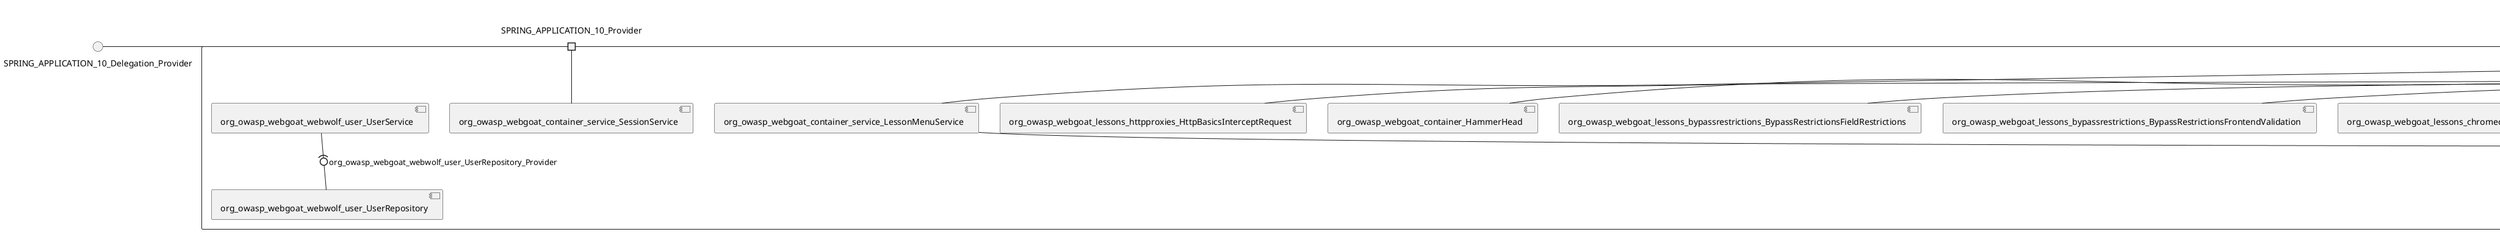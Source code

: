 @startuml
skinparam fixCircleLabelOverlapping true
skinparam componentStyle uml2
() SPRING_APPLICATION_10_Delegation_Provider
() SPRING_APPLICATION_11_Delegation_Provider
() SPRING_APPLICATION_2_Delegation_Provider
() SPRING_APPLICATION_3_Delegation_Provider
() SPRING_APPLICATION_4_Delegation_Provider
() SPRING_APPLICATION_5_Delegation_Provider
() SPRING_APPLICATION_6_Delegation_Provider
() SPRING_APPLICATION_7_Delegation_Provider
() SPRING_APPLICATION_8_Delegation_Provider
() SPRING_APPLICATION_9_Delegation_Provider
() SPRING_APPLICATION_BypassRestrictions_FieldRestrictions_POST_Delegation_Provider
() SPRING_APPLICATION_BypassRestrictions_frontendValidation_POST_Delegation_Provider
() SPRING_APPLICATION_ChromeDevTools_dummy_POST_Delegation_Provider
() SPRING_APPLICATION_ChromeDevTools_network_POST_Delegation_Provider
() SPRING_APPLICATION_CrossSiteScriptingStored_stored_xss_POST_Delegation_Provider
() SPRING_APPLICATION_CrossSiteScriptingStored_stored_xss_follow_up_POST_Delegation_Provider
() SPRING_APPLICATION_CrossSiteScripting_attack1_POST_Delegation_Provider
() SPRING_APPLICATION_CrossSiteScripting_attack3_POST_Delegation_Provider
() SPRING_APPLICATION_CrossSiteScripting_attack4_POST_Delegation_Provider
() SPRING_APPLICATION_CrossSiteScripting_attack5a_GET_Delegation_Provider
() SPRING_APPLICATION_CrossSiteScripting_attack6a_POST_Delegation_Provider
() SPRING_APPLICATION_CrossSiteScripting_dom_follow_up_POST_Delegation_Provider
() SPRING_APPLICATION_CrossSiteScripting_phone_home_xss_POST_Delegation_Provider
() SPRING_APPLICATION_CrossSiteScripting_quiz_GET_POST_Delegation_Provider
() SPRING_APPLICATION_Delegation_Provider
() SPRING_APPLICATION_GET_10_Delegation_Provider
() SPRING_APPLICATION_GET_11_Delegation_Provider
() SPRING_APPLICATION_GET_12_Delegation_Provider
() SPRING_APPLICATION_GET_13_Delegation_Provider
() SPRING_APPLICATION_GET_14_Delegation_Provider
() SPRING_APPLICATION_GET_2_Delegation_Provider
() SPRING_APPLICATION_GET_3_Delegation_Provider
() SPRING_APPLICATION_GET_4_Delegation_Provider
() SPRING_APPLICATION_GET_5_Delegation_Provider
() SPRING_APPLICATION_GET_6_Delegation_Provider
() SPRING_APPLICATION_GET_7_Delegation_Provider
() SPRING_APPLICATION_GET_8_Delegation_Provider
() SPRING_APPLICATION_GET_9_Delegation_Provider
() SPRING_APPLICATION_GET_Delegation_Provider
() SPRING_APPLICATION_HtmlTampering_task_POST_Delegation_Provider
() SPRING_APPLICATION_HttpBasics_attack1_POST_Delegation_Provider
() SPRING_APPLICATION_HttpBasics_attack2_POST_Delegation_Provider
() SPRING_APPLICATION_IDOR_diff_attributes_POST_Delegation_Provider
() SPRING_APPLICATION_IDOR_login_POST_Delegation_Provider
() SPRING_APPLICATION_IDOR_profile_alt_path_POST_Delegation_Provider
() SPRING_APPLICATION_InsecureDeserialization_task_POST_Delegation_Provider
() SPRING_APPLICATION_InsecureLogin_Delegation_Provider
() SPRING_APPLICATION_JWT_decode_POST_Delegation_Provider
() SPRING_APPLICATION_JWT_jku_Delegation_Provider
() SPRING_APPLICATION_JWT_kid_Delegation_Provider
() SPRING_APPLICATION_JWT_quiz_GET_POST_Delegation_Provider
() SPRING_APPLICATION_JWT_refresh_Delegation_Provider
() SPRING_APPLICATION_JWT_secret_POST_Delegation_Provider
() SPRING_APPLICATION_JWT_votings_Delegation_Provider
() SPRING_APPLICATION_LogSpoofing_log_bleeding_POST_Delegation_Provider
() SPRING_APPLICATION_LogSpoofing_log_spoofing_POST_Delegation_Provider
() SPRING_APPLICATION_POST_10_Delegation_Provider
() SPRING_APPLICATION_POST_11_Delegation_Provider
() SPRING_APPLICATION_POST_12_Delegation_Provider
() SPRING_APPLICATION_POST_13_Delegation_Provider
() SPRING_APPLICATION_POST_14_Delegation_Provider
() SPRING_APPLICATION_POST_15_Delegation_Provider
() SPRING_APPLICATION_POST_16_Delegation_Provider
() SPRING_APPLICATION_POST_17_Delegation_Provider
() SPRING_APPLICATION_POST_18_Delegation_Provider
() SPRING_APPLICATION_POST_2_Delegation_Provider
() SPRING_APPLICATION_POST_3_Delegation_Provider
() SPRING_APPLICATION_POST_4_Delegation_Provider
() SPRING_APPLICATION_POST_5_Delegation_Provider
() SPRING_APPLICATION_POST_6_Delegation_Provider
() SPRING_APPLICATION_POST_7_Delegation_Provider
() SPRING_APPLICATION_POST_8_Delegation_Provider
() SPRING_APPLICATION_POST_9_Delegation_Provider
() SPRING_APPLICATION_POST_Delegation_Provider
() SPRING_APPLICATION_PUT_Delegation_Provider
() SPRING_APPLICATION_PasswordReset_ForgotPassword_create_password_reset_link_POST_Delegation_Provider
() SPRING_APPLICATION_PasswordReset_SecurityQuestions_POST_Delegation_Provider
() SPRING_APPLICATION_PasswordReset_reset_Delegation_Provider
() SPRING_APPLICATION_PasswordReset_simple_mail_reset_POST_Delegation_Provider
() SPRING_APPLICATION_PathTraversal_profile_picture_GET_Delegation_Provider
() SPRING_APPLICATION_PathTraversal_profile_picture_fix_GET_Delegation_Provider
() SPRING_APPLICATION_PathTraversal_profile_upload_POST_Delegation_Provider
() SPRING_APPLICATION_PathTraversal_profile_upload_fix_POST_Delegation_Provider
() SPRING_APPLICATION_PathTraversal_profile_upload_remove_user_input_POST_Delegation_Provider
() SPRING_APPLICATION_PathTraversal_random_POST_Delegation_Provider
() SPRING_APPLICATION_PathTraversal_random_picture_GET_Delegation_Provider
() SPRING_APPLICATION_PathTraversal_zip_slip_Delegation_Provider
() SPRING_APPLICATION_SSRF_task1_POST_Delegation_Provider
() SPRING_APPLICATION_SSRF_task2_POST_Delegation_Provider
() SPRING_APPLICATION_SecurePasswords_assignment_POST_Delegation_Provider
() SPRING_APPLICATION_SqlInjectionAdvanced_attack6a_POST_Delegation_Provider
() SPRING_APPLICATION_SqlInjectionAdvanced_attack6b_POST_Delegation_Provider
() SPRING_APPLICATION_SqlInjectionAdvanced_challenge_Login_POST_Delegation_Provider
() SPRING_APPLICATION_SqlInjectionAdvanced_challenge_PUT_Delegation_Provider
() SPRING_APPLICATION_SqlInjectionAdvanced_quiz_GET_POST_Delegation_Provider
() SPRING_APPLICATION_SqlInjectionMitigations_attack10a_POST_Delegation_Provider
() SPRING_APPLICATION_SqlInjectionMitigations_attack10b_POST_Delegation_Provider
() SPRING_APPLICATION_SqlInjectionMitigations_attack12a_POST_Delegation_Provider
() SPRING_APPLICATION_SqlInjectionMitigations_servers_GET_Delegation_Provider
() SPRING_APPLICATION_SqlInjection_assignment5a_POST_Delegation_Provider
() SPRING_APPLICATION_SqlInjection_assignment5b_POST_Delegation_Provider
() SPRING_APPLICATION_SqlInjection_attack10_POST_Delegation_Provider
() SPRING_APPLICATION_SqlInjection_attack2_POST_Delegation_Provider
() SPRING_APPLICATION_SqlInjection_attack3_POST_Delegation_Provider
() SPRING_APPLICATION_SqlInjection_attack4_POST_Delegation_Provider
() SPRING_APPLICATION_SqlInjection_attack5_POST_Delegation_Provider
() SPRING_APPLICATION_SqlInjection_attack8_POST_Delegation_Provider
() SPRING_APPLICATION_SqlInjection_attack9_POST_Delegation_Provider
() SPRING_APPLICATION_SqlOnlyInputValidationOnKeywords_attack_POST_Delegation_Provider
() SPRING_APPLICATION_SqlOnlyInputValidation_attack_POST_Delegation_Provider
() SPRING_APPLICATION_VulnerableComponents_attack1_POST_Delegation_Provider
() SPRING_APPLICATION_WebWolf_GET_Delegation_Provider
() SPRING_APPLICATION_WebWolf_landing_Delegation_Provider
() SPRING_APPLICATION_WebWolf_mail_Delegation_Provider
() SPRING_APPLICATION_challenge_1_POST_Delegation_Provider
() SPRING_APPLICATION_challenge_5_POST_Delegation_Provider
() SPRING_APPLICATION_challenge_7_Delegation_Provider
() SPRING_APPLICATION_challenge_8_Delegation_Provider
() SPRING_APPLICATION_challenge_logo_Delegation_Provider
() SPRING_APPLICATION_cia_quiz_GET_POST_Delegation_Provider
() SPRING_APPLICATION_clientSideFiltering_attack1_POST_Delegation_Provider
() SPRING_APPLICATION_clientSideFiltering_challenge_store_coupons_GET_Delegation_Provider
() SPRING_APPLICATION_clientSideFiltering_getItForFree_POST_Delegation_Provider
() SPRING_APPLICATION_clientSideFiltering_salaries_GET_Delegation_Provider
() SPRING_APPLICATION_crypto_encoding_basic_auth_POST_Delegation_Provider
() SPRING_APPLICATION_crypto_encoding_xor_POST_Delegation_Provider
() SPRING_APPLICATION_crypto_hashing_POST_Delegation_Provider
() SPRING_APPLICATION_crypto_secure_defaults_POST_Delegation_Provider
() SPRING_APPLICATION_crypto_signing_verify_POST_Delegation_Provider
() SPRING_APPLICATION_csrf_feedback_message_POST_Delegation_Provider
() SPRING_APPLICATION_csrf_review_POST_Delegation_Provider
() SPRING_APPLICATION_files_GET_Delegation_Provider
() SPRING_APPLICATION_fileupload_POST_Delegation_Provider
() SPRING_APPLICATION_jwt_Delegation_Provider
() SPRING_APPLICATION_landing_Delegation_Provider
() SPRING_APPLICATION_lesson_template_Delegation_Provider
() SPRING_APPLICATION_login_oauth_mvc_GET_Delegation_Provider
() SPRING_APPLICATION_mail_DELETE_GET_POST_Delegation_Provider
() SPRING_APPLICATION_register_mvc_POST_Delegation_Provider
() SPRING_APPLICATION_registration_GET_Delegation_Provider
() SPRING_APPLICATION_requests_GET_Delegation_Provider
() SPRING_APPLICATION_scoreboard_data_GET_Delegation_Provider
() SPRING_APPLICATION_server_directory_GET_Delegation_Provider
() SPRING_APPLICATION_service_debug_labels_mvc_Delegation_Provider
() SPRING_APPLICATION_service_lessonoverview_mvc_GET_Delegation_Provider
() SPRING_APPLICATION_xxe_comments_GET_Delegation_Provider
rectangle System {
[org_owasp_webgoat_container_HammerHead] [[webgoat-webgoat.repository#_3qOgzsZVEe-4P7J2MQgvtQ]]
[org_owasp_webgoat_container_WebWolfRedirect] [[webgoat-webgoat.repository#_3qOgzsZVEe-4P7J2MQgvtQ]]
[org_owasp_webgoat_container_controller_StartLesson] [[webgoat-webgoat.repository#_3qOgzsZVEe-4P7J2MQgvtQ]]
[org_owasp_webgoat_container_controller_Welcome] [[webgoat-webgoat.repository#_3qOgzsZVEe-4P7J2MQgvtQ]]
[org_owasp_webgoat_container_i18n_PluginMessages_Provider] [[webgoat-webgoat.repository#_3qOgzsZVEe-4P7J2MQgvtQ]]
[org_owasp_webgoat_container_report_ReportCardController] [[webgoat-webgoat.repository#_3qOgzsZVEe-4P7J2MQgvtQ]]
[org_owasp_webgoat_container_service_EnvironmentService] [[webgoat-webgoat.repository#_3qOgzsZVEe-4P7J2MQgvtQ]]
[org_owasp_webgoat_container_service_HintService] [[webgoat-webgoat.repository#_3qOgzsZVEe-4P7J2MQgvtQ]]
[org_owasp_webgoat_container_service_LabelDebugService] [[webgoat-webgoat.repository#_3qOgzsZVEe-4P7J2MQgvtQ]]
[org_owasp_webgoat_container_service_LabelService] [[webgoat-webgoat.repository#_3qOgzsZVEe-4P7J2MQgvtQ]]
[org_owasp_webgoat_container_service_LessonInfoService] [[webgoat-webgoat.repository#_3qOgzsZVEe-4P7J2MQgvtQ]]
[org_owasp_webgoat_container_service_LessonMenuService] [[webgoat-webgoat.repository#_3qOgzsZVEe-4P7J2MQgvtQ]]
[org_owasp_webgoat_container_service_LessonProgressService] [[webgoat-webgoat.repository#_3qOgzsZVEe-4P7J2MQgvtQ]]
[org_owasp_webgoat_container_service_RestartLessonService] [[webgoat-webgoat.repository#_3qOgzsZVEe-4P7J2MQgvtQ]]
[org_owasp_webgoat_container_service_SessionService] [[webgoat-webgoat.repository#_3qOgzsZVEe-4P7J2MQgvtQ]]
[org_owasp_webgoat_container_session_LessonSession_Provider] [[webgoat-webgoat.repository#_3qOgzsZVEe-4P7J2MQgvtQ]]
[org_owasp_webgoat_container_users_RegistrationController] [[webgoat-webgoat.repository#_3qOgzsZVEe-4P7J2MQgvtQ]]
[org_owasp_webgoat_container_users_Scoreboard] [[webgoat-webgoat.repository#_3qOgzsZVEe-4P7J2MQgvtQ]]
[org_owasp_webgoat_container_users_UserProgressRepository] [[webgoat-webgoat.repository#_3qOgzsZVEe-4P7J2MQgvtQ]]
[org_owasp_webgoat_container_users_UserRepository] [[webgoat-webgoat.repository#_3qOgzsZVEe-4P7J2MQgvtQ]]
[org_owasp_webgoat_container_users_UserService] [[webgoat-webgoat.repository#_3qOgzsZVEe-4P7J2MQgvtQ]]
[org_owasp_webgoat_lessons_authbypass_VerifyAccount] [[webgoat-webgoat.repository#_3qOgzsZVEe-4P7J2MQgvtQ]]
[org_owasp_webgoat_lessons_bypassrestrictions_BypassRestrictionsFieldRestrictions] [[webgoat-webgoat.repository#_3qOgzsZVEe-4P7J2MQgvtQ]]
[org_owasp_webgoat_lessons_bypassrestrictions_BypassRestrictionsFrontendValidation] [[webgoat-webgoat.repository#_3qOgzsZVEe-4P7J2MQgvtQ]]
[org_owasp_webgoat_lessons_challenges_FlagController] [[webgoat-webgoat.repository#_3qOgzsZVEe-4P7J2MQgvtQ]]
[org_owasp_webgoat_lessons_challenges_challenge1_Assignment1] [[webgoat-webgoat.repository#_3qOgzsZVEe-4P7J2MQgvtQ]]
[org_owasp_webgoat_lessons_challenges_challenge1_ImageServlet] [[webgoat-webgoat.repository#_3qOgzsZVEe-4P7J2MQgvtQ]]
[org_owasp_webgoat_lessons_challenges_challenge5_Assignment5] [[webgoat-webgoat.repository#_3qOgzsZVEe-4P7J2MQgvtQ]]
[org_owasp_webgoat_lessons_challenges_challenge7_Assignment7] [[webgoat-webgoat.repository#_3qOgzsZVEe-4P7J2MQgvtQ]]
[org_owasp_webgoat_lessons_challenges_challenge8_Assignment8] [[webgoat-webgoat.repository#_3qOgzsZVEe-4P7J2MQgvtQ]]
[org_owasp_webgoat_lessons_chromedevtools_NetworkDummy] [[webgoat-webgoat.repository#_3qOgzsZVEe-4P7J2MQgvtQ]]
[org_owasp_webgoat_lessons_chromedevtools_NetworkLesson] [[webgoat-webgoat.repository#_3qOgzsZVEe-4P7J2MQgvtQ]]
[org_owasp_webgoat_lessons_cia_CIAQuiz] [[webgoat-webgoat.repository#_3qOgzsZVEe-4P7J2MQgvtQ]]
[org_owasp_webgoat_lessons_clientsidefiltering_ClientSideFilteringAssignment] [[webgoat-webgoat.repository#_3qOgzsZVEe-4P7J2MQgvtQ]]
[org_owasp_webgoat_lessons_clientsidefiltering_ClientSideFilteringFreeAssignment] [[webgoat-webgoat.repository#_3qOgzsZVEe-4P7J2MQgvtQ]]
[org_owasp_webgoat_lessons_clientsidefiltering_Salaries] [[webgoat-webgoat.repository#_3qOgzsZVEe-4P7J2MQgvtQ]]
[org_owasp_webgoat_lessons_clientsidefiltering_ShopEndpoint] [[webgoat-webgoat.repository#_3qOgzsZVEe-4P7J2MQgvtQ]]
[org_owasp_webgoat_lessons_cryptography_EncodingAssignment] [[webgoat-webgoat.repository#_3qOgzsZVEe-4P7J2MQgvtQ]]
[org_owasp_webgoat_lessons_cryptography_HashingAssignment] [[webgoat-webgoat.repository#_3qOgzsZVEe-4P7J2MQgvtQ]]
[org_owasp_webgoat_lessons_cryptography_SecureDefaultsAssignment] [[webgoat-webgoat.repository#_3qOgzsZVEe-4P7J2MQgvtQ]]
[org_owasp_webgoat_lessons_cryptography_SigningAssignment] [[webgoat-webgoat.repository#_3qOgzsZVEe-4P7J2MQgvtQ]]
[org_owasp_webgoat_lessons_cryptography_XOREncodingAssignment] [[webgoat-webgoat.repository#_3qOgzsZVEe-4P7J2MQgvtQ]]
[org_owasp_webgoat_lessons_csrf_CSRFConfirmFlag1] [[webgoat-webgoat.repository#_3qOgzsZVEe-4P7J2MQgvtQ]]
[org_owasp_webgoat_lessons_csrf_CSRFFeedback] [[webgoat-webgoat.repository#_3qOgzsZVEe-4P7J2MQgvtQ]]
[org_owasp_webgoat_lessons_csrf_CSRFGetFlag] [[webgoat-webgoat.repository#_3qOgzsZVEe-4P7J2MQgvtQ]]
[org_owasp_webgoat_lessons_csrf_CSRFLogin] [[webgoat-webgoat.repository#_3qOgzsZVEe-4P7J2MQgvtQ]]
[org_owasp_webgoat_lessons_csrf_ForgedReviews] [[webgoat-webgoat.repository#_3qOgzsZVEe-4P7J2MQgvtQ]]
[org_owasp_webgoat_lessons_deserialization_InsecureDeserializationTask] [[webgoat-webgoat.repository#_3qOgzsZVEe-4P7J2MQgvtQ]]
[org_owasp_webgoat_lessons_hijacksession_HijackSessionAssignment] [[webgoat-webgoat.repository#_3qOgzsZVEe-4P7J2MQgvtQ]]
[org_owasp_webgoat_lessons_htmltampering_HtmlTamperingTask] [[webgoat-webgoat.repository#_3qOgzsZVEe-4P7J2MQgvtQ]]
[org_owasp_webgoat_lessons_httpbasics_HttpBasicsLesson] [[webgoat-webgoat.repository#_3qOgzsZVEe-4P7J2MQgvtQ]]
[org_owasp_webgoat_lessons_httpbasics_HttpBasicsQuiz] [[webgoat-webgoat.repository#_3qOgzsZVEe-4P7J2MQgvtQ]]
[org_owasp_webgoat_lessons_httpproxies_HttpBasicsInterceptRequest] [[webgoat-webgoat.repository#_3qOgzsZVEe-4P7J2MQgvtQ]]
[org_owasp_webgoat_lessons_idor_IDORDiffAttributes] [[webgoat-webgoat.repository#_3qOgzsZVEe-4P7J2MQgvtQ]]
[org_owasp_webgoat_lessons_idor_IDOREditOtherProfile] [[webgoat-webgoat.repository#_3qOgzsZVEe-4P7J2MQgvtQ]]
[org_owasp_webgoat_lessons_idor_IDORLogin] [[webgoat-webgoat.repository#_3qOgzsZVEe-4P7J2MQgvtQ]]
[org_owasp_webgoat_lessons_idor_IDORViewOtherProfile] [[webgoat-webgoat.repository#_3qOgzsZVEe-4P7J2MQgvtQ]]
[org_owasp_webgoat_lessons_idor_IDORViewOwnProfile] [[webgoat-webgoat.repository#_3qOgzsZVEe-4P7J2MQgvtQ]]
[org_owasp_webgoat_lessons_idor_IDORViewOwnProfileAltUrl] [[webgoat-webgoat.repository#_3qOgzsZVEe-4P7J2MQgvtQ]]
[org_owasp_webgoat_lessons_insecurelogin_InsecureLoginTask] [[webgoat-webgoat.repository#_3qOgzsZVEe-4P7J2MQgvtQ]]
[org_owasp_webgoat_lessons_jwt_JWTDecodeEndpoint] [[webgoat-webgoat.repository#_3qOgzsZVEe-4P7J2MQgvtQ]]
[org_owasp_webgoat_lessons_jwt_JWTQuiz] [[webgoat-webgoat.repository#_3qOgzsZVEe-4P7J2MQgvtQ]]
[org_owasp_webgoat_lessons_jwt_JWTRefreshEndpoint] [[webgoat-webgoat.repository#_3qOgzsZVEe-4P7J2MQgvtQ]]
[org_owasp_webgoat_lessons_jwt_JWTSecretKeyEndpoint] [[webgoat-webgoat.repository#_3qOgzsZVEe-4P7J2MQgvtQ]]
[org_owasp_webgoat_lessons_jwt_JWTVotesEndpoint] [[webgoat-webgoat.repository#_3qOgzsZVEe-4P7J2MQgvtQ]]
[org_owasp_webgoat_lessons_jwt_claimmisuse_JWTHeaderJKUEndpoint] [[webgoat-webgoat.repository#_3qOgzsZVEe-4P7J2MQgvtQ]]
[org_owasp_webgoat_lessons_jwt_claimmisuse_JWTHeaderKIDEndpoint] [[webgoat-webgoat.repository#_3qOgzsZVEe-4P7J2MQgvtQ]]
[org_owasp_webgoat_lessons_lessontemplate_SampleAttack] [[webgoat-webgoat.repository#_3qOgzsZVEe-4P7J2MQgvtQ]]
[org_owasp_webgoat_lessons_logging_LogBleedingTask] [[webgoat-webgoat.repository#_3qOgzsZVEe-4P7J2MQgvtQ]]
[org_owasp_webgoat_lessons_logging_LogSpoofingTask] [[webgoat-webgoat.repository#_3qOgzsZVEe-4P7J2MQgvtQ]]
[org_owasp_webgoat_lessons_missingac_MissingFunctionACHiddenMenus] [[webgoat-webgoat.repository#_3qOgzsZVEe-4P7J2MQgvtQ]]
[org_owasp_webgoat_lessons_missingac_MissingFunctionACUsers] [[webgoat-webgoat.repository#_3qOgzsZVEe-4P7J2MQgvtQ]]
[org_owasp_webgoat_lessons_missingac_MissingFunctionACYourHash] [[webgoat-webgoat.repository#_3qOgzsZVEe-4P7J2MQgvtQ]]
[org_owasp_webgoat_lessons_missingac_MissingFunctionACYourHashAdmin] [[webgoat-webgoat.repository#_3qOgzsZVEe-4P7J2MQgvtQ]]
[org_owasp_webgoat_lessons_passwordreset_QuestionsAssignment] [[webgoat-webgoat.repository#_3qOgzsZVEe-4P7J2MQgvtQ]]
[org_owasp_webgoat_lessons_passwordreset_ResetLinkAssignment] [[webgoat-webgoat.repository#_3qOgzsZVEe-4P7J2MQgvtQ]]
[org_owasp_webgoat_lessons_passwordreset_ResetLinkAssignmentForgotPassword] [[webgoat-webgoat.repository#_3qOgzsZVEe-4P7J2MQgvtQ]]
[org_owasp_webgoat_lessons_passwordreset_SecurityQuestionAssignment] [[webgoat-webgoat.repository#_3qOgzsZVEe-4P7J2MQgvtQ]]
[org_owasp_webgoat_lessons_passwordreset_SimpleMailAssignment] [[webgoat-webgoat.repository#_3qOgzsZVEe-4P7J2MQgvtQ]]
[org_owasp_webgoat_lessons_pathtraversal_ProfileUpload] [[webgoat-webgoat.repository#_3qOgzsZVEe-4P7J2MQgvtQ]]
[org_owasp_webgoat_lessons_pathtraversal_ProfileUploadFix] [[webgoat-webgoat.repository#_3qOgzsZVEe-4P7J2MQgvtQ]]
[org_owasp_webgoat_lessons_pathtraversal_ProfileUploadRemoveUserInput] [[webgoat-webgoat.repository#_3qOgzsZVEe-4P7J2MQgvtQ]]
[org_owasp_webgoat_lessons_pathtraversal_ProfileUploadRetrieval] [[webgoat-webgoat.repository#_3qOgzsZVEe-4P7J2MQgvtQ]]
[org_owasp_webgoat_lessons_pathtraversal_ProfileZipSlip] [[webgoat-webgoat.repository#_3qOgzsZVEe-4P7J2MQgvtQ]]
[org_owasp_webgoat_lessons_securepasswords_SecurePasswordsAssignment] [[webgoat-webgoat.repository#_3qOgzsZVEe-4P7J2MQgvtQ]]
[org_owasp_webgoat_lessons_spoofcookie_SpoofCookieAssignment] [[webgoat-webgoat.repository#_3qOgzsZVEe-4P7J2MQgvtQ]]
[org_owasp_webgoat_lessons_sqlinjection_advanced_SqlInjectionChallenge] [[webgoat-webgoat.repository#_3qOgzsZVEe-4P7J2MQgvtQ]]
[org_owasp_webgoat_lessons_sqlinjection_advanced_SqlInjectionChallengeLogin] [[webgoat-webgoat.repository#_3qOgzsZVEe-4P7J2MQgvtQ]]
[org_owasp_webgoat_lessons_sqlinjection_advanced_SqlInjectionLesson6a] [[webgoat-webgoat.repository#_3qOgzsZVEe-4P7J2MQgvtQ]]
[org_owasp_webgoat_lessons_sqlinjection_advanced_SqlInjectionLesson6b] [[webgoat-webgoat.repository#_3qOgzsZVEe-4P7J2MQgvtQ]]
[org_owasp_webgoat_lessons_sqlinjection_advanced_SqlInjectionQuiz] [[webgoat-webgoat.repository#_3qOgzsZVEe-4P7J2MQgvtQ]]
[org_owasp_webgoat_lessons_sqlinjection_introduction_SqlInjectionLesson10] [[webgoat-webgoat.repository#_3qOgzsZVEe-4P7J2MQgvtQ]]
[org_owasp_webgoat_lessons_sqlinjection_introduction_SqlInjectionLesson2] [[webgoat-webgoat.repository#_3qOgzsZVEe-4P7J2MQgvtQ]]
[org_owasp_webgoat_lessons_sqlinjection_introduction_SqlInjectionLesson3] [[webgoat-webgoat.repository#_3qOgzsZVEe-4P7J2MQgvtQ]]
[org_owasp_webgoat_lessons_sqlinjection_introduction_SqlInjectionLesson4] [[webgoat-webgoat.repository#_3qOgzsZVEe-4P7J2MQgvtQ]]
[org_owasp_webgoat_lessons_sqlinjection_introduction_SqlInjectionLesson5] [[webgoat-webgoat.repository#_3qOgzsZVEe-4P7J2MQgvtQ]]
[org_owasp_webgoat_lessons_sqlinjection_introduction_SqlInjectionLesson5a] [[webgoat-webgoat.repository#_3qOgzsZVEe-4P7J2MQgvtQ]]
[org_owasp_webgoat_lessons_sqlinjection_introduction_SqlInjectionLesson5b] [[webgoat-webgoat.repository#_3qOgzsZVEe-4P7J2MQgvtQ]]
[org_owasp_webgoat_lessons_sqlinjection_introduction_SqlInjectionLesson8] [[webgoat-webgoat.repository#_3qOgzsZVEe-4P7J2MQgvtQ]]
[org_owasp_webgoat_lessons_sqlinjection_introduction_SqlInjectionLesson9] [[webgoat-webgoat.repository#_3qOgzsZVEe-4P7J2MQgvtQ]]
[org_owasp_webgoat_lessons_sqlinjection_mitigation_Servers] [[webgoat-webgoat.repository#_3qOgzsZVEe-4P7J2MQgvtQ]]
[org_owasp_webgoat_lessons_sqlinjection_mitigation_SqlInjectionLesson10a] [[webgoat-webgoat.repository#_3qOgzsZVEe-4P7J2MQgvtQ]]
[org_owasp_webgoat_lessons_sqlinjection_mitigation_SqlInjectionLesson10b] [[webgoat-webgoat.repository#_3qOgzsZVEe-4P7J2MQgvtQ]]
[org_owasp_webgoat_lessons_sqlinjection_mitigation_SqlInjectionLesson13] [[webgoat-webgoat.repository#_3qOgzsZVEe-4P7J2MQgvtQ]]
[org_owasp_webgoat_lessons_sqlinjection_mitigation_SqlOnlyInputValidation] [[webgoat-webgoat.repository#_3qOgzsZVEe-4P7J2MQgvtQ]]
[org_owasp_webgoat_lessons_sqlinjection_mitigation_SqlOnlyInputValidationOnKeywords] [[webgoat-webgoat.repository#_3qOgzsZVEe-4P7J2MQgvtQ]]
[org_owasp_webgoat_lessons_ssrf_SSRFTask1] [[webgoat-webgoat.repository#_3qOgzsZVEe-4P7J2MQgvtQ]]
[org_owasp_webgoat_lessons_ssrf_SSRFTask2] [[webgoat-webgoat.repository#_3qOgzsZVEe-4P7J2MQgvtQ]]
[org_owasp_webgoat_lessons_vulnerablecomponents_VulnerableComponentsLesson] [[webgoat-webgoat.repository#_3qOgzsZVEe-4P7J2MQgvtQ]]
[org_owasp_webgoat_lessons_webwolfintroduction_LandingAssignment] [[webgoat-webgoat.repository#_3qOgzsZVEe-4P7J2MQgvtQ]]
[org_owasp_webgoat_lessons_webwolfintroduction_MailAssignment] [[webgoat-webgoat.repository#_3qOgzsZVEe-4P7J2MQgvtQ]]
[org_owasp_webgoat_lessons_xss_CrossSiteScriptingLesson1] [[webgoat-webgoat.repository#_3qOgzsZVEe-4P7J2MQgvtQ]]
[org_owasp_webgoat_lessons_xss_CrossSiteScriptingLesson5a] [[webgoat-webgoat.repository#_3qOgzsZVEe-4P7J2MQgvtQ]]
[org_owasp_webgoat_lessons_xss_CrossSiteScriptingLesson6a] [[webgoat-webgoat.repository#_3qOgzsZVEe-4P7J2MQgvtQ]]
[org_owasp_webgoat_lessons_xss_CrossSiteScriptingQuiz] [[webgoat-webgoat.repository#_3qOgzsZVEe-4P7J2MQgvtQ]]
[org_owasp_webgoat_lessons_xss_DOMCrossSiteScripting] [[webgoat-webgoat.repository#_3qOgzsZVEe-4P7J2MQgvtQ]]
[org_owasp_webgoat_lessons_xss_DOMCrossSiteScriptingVerifier] [[webgoat-webgoat.repository#_3qOgzsZVEe-4P7J2MQgvtQ]]
[org_owasp_webgoat_lessons_xss_mitigation_CrossSiteScriptingLesson3] [[webgoat-webgoat.repository#_3qOgzsZVEe-4P7J2MQgvtQ]]
[org_owasp_webgoat_lessons_xss_mitigation_CrossSiteScriptingLesson4] [[webgoat-webgoat.repository#_3qOgzsZVEe-4P7J2MQgvtQ]]
[org_owasp_webgoat_lessons_xss_stored_StoredCrossSiteScriptingVerifier] [[webgoat-webgoat.repository#_3qOgzsZVEe-4P7J2MQgvtQ]]
[org_owasp_webgoat_lessons_xss_stored_StoredXssComments] [[webgoat-webgoat.repository#_3qOgzsZVEe-4P7J2MQgvtQ]]
[org_owasp_webgoat_lessons_xxe_BlindSendFileAssignment] [[webgoat-webgoat.repository#_3qOgzsZVEe-4P7J2MQgvtQ]]
[org_owasp_webgoat_lessons_xxe_CommentsEndpoint] [[webgoat-webgoat.repository#_3qOgzsZVEe-4P7J2MQgvtQ]]
[org_owasp_webgoat_lessons_xxe_ContentTypeAssignment] [[webgoat-webgoat.repository#_3qOgzsZVEe-4P7J2MQgvtQ]]
[org_owasp_webgoat_lessons_xxe_SimpleXXE] [[webgoat-webgoat.repository#_3qOgzsZVEe-4P7J2MQgvtQ]]
[org_owasp_webgoat_webwolf_FileServer] [[webgoat-webgoat.repository#_3qOgzsZVEe-4P7J2MQgvtQ]]
[org_owasp_webgoat_webwolf_jwt_JWTController] [[webgoat-webgoat.repository#_3qOgzsZVEe-4P7J2MQgvtQ]]
[org_owasp_webgoat_webwolf_mailbox_MailboxController] [[webgoat-webgoat.repository#_3qOgzsZVEe-4P7J2MQgvtQ]]
[org_owasp_webgoat_webwolf_mailbox_MailboxRepository] [[webgoat-webgoat.repository#_3qOgzsZVEe-4P7J2MQgvtQ]]
[org_owasp_webgoat_webwolf_requests_LandingPage] [[webgoat-webgoat.repository#_3qOgzsZVEe-4P7J2MQgvtQ]]
[org_owasp_webgoat_webwolf_requests_Requests] [[webgoat-webgoat.repository#_3qOgzsZVEe-4P7J2MQgvtQ]]
[org_owasp_webgoat_webwolf_user_UserRepository] [[webgoat-webgoat.repository#_3qOgzsZVEe-4P7J2MQgvtQ]]
[org_owasp_webgoat_webwolf_user_UserService] [[webgoat-webgoat.repository#_3qOgzsZVEe-4P7J2MQgvtQ]]
port SPRING_APPLICATION_10_Provider
SPRING_APPLICATION_10_Delegation_Provider - SPRING_APPLICATION_10_Provider
SPRING_APPLICATION_10_Provider - [org_owasp_webgoat_container_service_SessionService]
port SPRING_APPLICATION_11_Provider
SPRING_APPLICATION_11_Delegation_Provider - SPRING_APPLICATION_11_Provider
SPRING_APPLICATION_11_Provider - [org_owasp_webgoat_webwolf_FileServer]
port SPRING_APPLICATION_2_Provider
SPRING_APPLICATION_2_Delegation_Provider - SPRING_APPLICATION_2_Provider
SPRING_APPLICATION_2_Provider - [org_owasp_webgoat_container_service_LessonMenuService]
port SPRING_APPLICATION_3_Provider
SPRING_APPLICATION_3_Delegation_Provider - SPRING_APPLICATION_3_Provider
SPRING_APPLICATION_3_Provider - [org_owasp_webgoat_lessons_cryptography_HashingAssignment]
port SPRING_APPLICATION_4_Provider
SPRING_APPLICATION_4_Delegation_Provider - SPRING_APPLICATION_4_Provider
SPRING_APPLICATION_4_Provider - [org_owasp_webgoat_lessons_xxe_SimpleXXE]
port SPRING_APPLICATION_5_Provider
SPRING_APPLICATION_5_Delegation_Provider - SPRING_APPLICATION_5_Provider
SPRING_APPLICATION_5_Provider - [org_owasp_webgoat_lessons_cryptography_SigningAssignment]
port SPRING_APPLICATION_6_Provider
SPRING_APPLICATION_6_Delegation_Provider - SPRING_APPLICATION_6_Provider
SPRING_APPLICATION_6_Provider - [org_owasp_webgoat_lessons_httpproxies_HttpBasicsInterceptRequest]
port SPRING_APPLICATION_7_Provider
SPRING_APPLICATION_7_Delegation_Provider - SPRING_APPLICATION_7_Provider
SPRING_APPLICATION_7_Provider - [org_owasp_webgoat_container_service_LabelDebugService]
port SPRING_APPLICATION_8_Provider
SPRING_APPLICATION_8_Delegation_Provider - SPRING_APPLICATION_8_Provider
SPRING_APPLICATION_8_Provider - [org_owasp_webgoat_lessons_jwt_JWTSecretKeyEndpoint]
port SPRING_APPLICATION_9_Provider
SPRING_APPLICATION_9_Delegation_Provider - SPRING_APPLICATION_9_Provider
SPRING_APPLICATION_9_Provider - [org_owasp_webgoat_container_HammerHead]
port SPRING_APPLICATION_BypassRestrictions_FieldRestrictions_POST_Provider
SPRING_APPLICATION_BypassRestrictions_FieldRestrictions_POST_Delegation_Provider - SPRING_APPLICATION_BypassRestrictions_FieldRestrictions_POST_Provider
SPRING_APPLICATION_BypassRestrictions_FieldRestrictions_POST_Provider - [org_owasp_webgoat_lessons_bypassrestrictions_BypassRestrictionsFieldRestrictions]
port SPRING_APPLICATION_BypassRestrictions_frontendValidation_POST_Provider
SPRING_APPLICATION_BypassRestrictions_frontendValidation_POST_Delegation_Provider - SPRING_APPLICATION_BypassRestrictions_frontendValidation_POST_Provider
SPRING_APPLICATION_BypassRestrictions_frontendValidation_POST_Provider - [org_owasp_webgoat_lessons_bypassrestrictions_BypassRestrictionsFrontendValidation]
port SPRING_APPLICATION_ChromeDevTools_dummy_POST_Provider
SPRING_APPLICATION_ChromeDevTools_dummy_POST_Delegation_Provider - SPRING_APPLICATION_ChromeDevTools_dummy_POST_Provider
SPRING_APPLICATION_ChromeDevTools_dummy_POST_Provider - [org_owasp_webgoat_lessons_chromedevtools_NetworkDummy]
port SPRING_APPLICATION_ChromeDevTools_network_POST_Provider
SPRING_APPLICATION_ChromeDevTools_network_POST_Delegation_Provider - SPRING_APPLICATION_ChromeDevTools_network_POST_Provider
SPRING_APPLICATION_ChromeDevTools_network_POST_Provider - [org_owasp_webgoat_lessons_chromedevtools_NetworkLesson]
port SPRING_APPLICATION_CrossSiteScriptingStored_stored_xss_POST_Provider
SPRING_APPLICATION_CrossSiteScriptingStored_stored_xss_POST_Delegation_Provider - SPRING_APPLICATION_CrossSiteScriptingStored_stored_xss_POST_Provider
SPRING_APPLICATION_CrossSiteScriptingStored_stored_xss_POST_Provider - [org_owasp_webgoat_lessons_xss_stored_StoredXssComments]
port SPRING_APPLICATION_CrossSiteScriptingStored_stored_xss_follow_up_POST_Provider
SPRING_APPLICATION_CrossSiteScriptingStored_stored_xss_follow_up_POST_Delegation_Provider - SPRING_APPLICATION_CrossSiteScriptingStored_stored_xss_follow_up_POST_Provider
SPRING_APPLICATION_CrossSiteScriptingStored_stored_xss_follow_up_POST_Provider - [org_owasp_webgoat_lessons_xss_stored_StoredCrossSiteScriptingVerifier]
port SPRING_APPLICATION_CrossSiteScripting_attack1_POST_Provider
SPRING_APPLICATION_CrossSiteScripting_attack1_POST_Delegation_Provider - SPRING_APPLICATION_CrossSiteScripting_attack1_POST_Provider
SPRING_APPLICATION_CrossSiteScripting_attack1_POST_Provider - [org_owasp_webgoat_lessons_xss_CrossSiteScriptingLesson1]
port SPRING_APPLICATION_CrossSiteScripting_attack3_POST_Provider
SPRING_APPLICATION_CrossSiteScripting_attack3_POST_Delegation_Provider - SPRING_APPLICATION_CrossSiteScripting_attack3_POST_Provider
SPRING_APPLICATION_CrossSiteScripting_attack3_POST_Provider - [org_owasp_webgoat_lessons_xss_mitigation_CrossSiteScriptingLesson3]
port SPRING_APPLICATION_CrossSiteScripting_attack4_POST_Provider
SPRING_APPLICATION_CrossSiteScripting_attack4_POST_Delegation_Provider - SPRING_APPLICATION_CrossSiteScripting_attack4_POST_Provider
SPRING_APPLICATION_CrossSiteScripting_attack4_POST_Provider - [org_owasp_webgoat_lessons_xss_mitigation_CrossSiteScriptingLesson4]
port SPRING_APPLICATION_CrossSiteScripting_attack5a_GET_Provider
SPRING_APPLICATION_CrossSiteScripting_attack5a_GET_Delegation_Provider - SPRING_APPLICATION_CrossSiteScripting_attack5a_GET_Provider
SPRING_APPLICATION_CrossSiteScripting_attack5a_GET_Provider - [org_owasp_webgoat_lessons_xss_CrossSiteScriptingLesson5a]
port SPRING_APPLICATION_CrossSiteScripting_attack6a_POST_Provider
SPRING_APPLICATION_CrossSiteScripting_attack6a_POST_Delegation_Provider - SPRING_APPLICATION_CrossSiteScripting_attack6a_POST_Provider
SPRING_APPLICATION_CrossSiteScripting_attack6a_POST_Provider - [org_owasp_webgoat_lessons_xss_CrossSiteScriptingLesson6a]
port SPRING_APPLICATION_CrossSiteScripting_dom_follow_up_POST_Provider
SPRING_APPLICATION_CrossSiteScripting_dom_follow_up_POST_Delegation_Provider - SPRING_APPLICATION_CrossSiteScripting_dom_follow_up_POST_Provider
SPRING_APPLICATION_CrossSiteScripting_dom_follow_up_POST_Provider - [org_owasp_webgoat_lessons_xss_DOMCrossSiteScriptingVerifier]
port SPRING_APPLICATION_CrossSiteScripting_phone_home_xss_POST_Provider
SPRING_APPLICATION_CrossSiteScripting_phone_home_xss_POST_Delegation_Provider - SPRING_APPLICATION_CrossSiteScripting_phone_home_xss_POST_Provider
SPRING_APPLICATION_CrossSiteScripting_phone_home_xss_POST_Provider - [org_owasp_webgoat_lessons_xss_DOMCrossSiteScripting]
port SPRING_APPLICATION_CrossSiteScripting_quiz_GET_POST_Provider
SPRING_APPLICATION_CrossSiteScripting_quiz_GET_POST_Delegation_Provider - SPRING_APPLICATION_CrossSiteScripting_quiz_GET_POST_Provider
SPRING_APPLICATION_CrossSiteScripting_quiz_GET_POST_Provider - [org_owasp_webgoat_lessons_xss_CrossSiteScriptingQuiz]
port SPRING_APPLICATION_Provider
SPRING_APPLICATION_Delegation_Provider - SPRING_APPLICATION_Provider
SPRING_APPLICATION_Provider - [org_owasp_webgoat_lessons_cryptography_HashingAssignment]
port SPRING_APPLICATION_GET_10_Provider
SPRING_APPLICATION_GET_10_Delegation_Provider - SPRING_APPLICATION_GET_10_Provider
SPRING_APPLICATION_GET_10_Provider - [org_owasp_webgoat_container_service_HintService]
port SPRING_APPLICATION_GET_11_Provider
SPRING_APPLICATION_GET_11_Delegation_Provider - SPRING_APPLICATION_GET_11_Provider
SPRING_APPLICATION_GET_11_Provider - [org_owasp_webgoat_lessons_spoofcookie_SpoofCookieAssignment]
port SPRING_APPLICATION_GET_12_Provider
SPRING_APPLICATION_GET_12_Delegation_Provider - SPRING_APPLICATION_GET_12_Provider
SPRING_APPLICATION_GET_12_Provider - [org_owasp_webgoat_container_service_RestartLessonService]
port SPRING_APPLICATION_GET_13_Provider
SPRING_APPLICATION_GET_13_Delegation_Provider - SPRING_APPLICATION_GET_13_Provider
SPRING_APPLICATION_GET_13_Provider - [org_owasp_webgoat_lessons_missingac_MissingFunctionACUsers]
port SPRING_APPLICATION_GET_14_Provider
SPRING_APPLICATION_GET_14_Delegation_Provider - SPRING_APPLICATION_GET_14_Provider
SPRING_APPLICATION_GET_14_Provider - [org_owasp_webgoat_container_controller_StartLesson]
port SPRING_APPLICATION_GET_2_Provider
SPRING_APPLICATION_GET_2_Delegation_Provider - SPRING_APPLICATION_GET_2_Provider
SPRING_APPLICATION_GET_2_Provider - [org_owasp_webgoat_lessons_xss_stored_StoredXssComments]
port SPRING_APPLICATION_GET_3_Provider
SPRING_APPLICATION_GET_3_Delegation_Provider - SPRING_APPLICATION_GET_3_Provider
SPRING_APPLICATION_GET_3_Provider - [org_owasp_webgoat_container_service_LessonInfoService]
port SPRING_APPLICATION_GET_4_Provider
SPRING_APPLICATION_GET_4_Delegation_Provider - SPRING_APPLICATION_GET_4_Provider
SPRING_APPLICATION_GET_4_Provider - [org_owasp_webgoat_lessons_idor_IDORViewOwnProfile]
port SPRING_APPLICATION_GET_5_Provider
SPRING_APPLICATION_GET_5_Delegation_Provider - SPRING_APPLICATION_GET_5_Provider
SPRING_APPLICATION_GET_5_Provider - [org_owasp_webgoat_container_service_LabelService]
port SPRING_APPLICATION_GET_6_Provider
SPRING_APPLICATION_GET_6_Delegation_Provider - SPRING_APPLICATION_GET_6_Provider
SPRING_APPLICATION_GET_6_Provider - [org_owasp_webgoat_lessons_csrf_ForgedReviews]
port SPRING_APPLICATION_GET_7_Provider
SPRING_APPLICATION_GET_7_Delegation_Provider - SPRING_APPLICATION_GET_7_Provider
SPRING_APPLICATION_GET_7_Provider - [org_owasp_webgoat_container_report_ReportCardController]
port SPRING_APPLICATION_GET_8_Provider
SPRING_APPLICATION_GET_8_Delegation_Provider - SPRING_APPLICATION_GET_8_Provider
SPRING_APPLICATION_GET_8_Provider - [org_owasp_webgoat_container_controller_Welcome]
port SPRING_APPLICATION_GET_9_Provider
SPRING_APPLICATION_GET_9_Delegation_Provider - SPRING_APPLICATION_GET_9_Provider
SPRING_APPLICATION_GET_9_Provider - [org_owasp_webgoat_lessons_idor_IDORViewOtherProfile]
port SPRING_APPLICATION_GET_Provider
SPRING_APPLICATION_GET_Delegation_Provider - SPRING_APPLICATION_GET_Provider
SPRING_APPLICATION_GET_Provider - [org_owasp_webgoat_lessons_cryptography_EncodingAssignment]
port SPRING_APPLICATION_HtmlTampering_task_POST_Provider
SPRING_APPLICATION_HtmlTampering_task_POST_Delegation_Provider - SPRING_APPLICATION_HtmlTampering_task_POST_Provider
SPRING_APPLICATION_HtmlTampering_task_POST_Provider - [org_owasp_webgoat_lessons_htmltampering_HtmlTamperingTask]
port SPRING_APPLICATION_HttpBasics_attack1_POST_Provider
SPRING_APPLICATION_HttpBasics_attack1_POST_Delegation_Provider - SPRING_APPLICATION_HttpBasics_attack1_POST_Provider
SPRING_APPLICATION_HttpBasics_attack1_POST_Provider - [org_owasp_webgoat_lessons_httpbasics_HttpBasicsLesson]
port SPRING_APPLICATION_HttpBasics_attack2_POST_Provider
SPRING_APPLICATION_HttpBasics_attack2_POST_Delegation_Provider - SPRING_APPLICATION_HttpBasics_attack2_POST_Provider
SPRING_APPLICATION_HttpBasics_attack2_POST_Provider - [org_owasp_webgoat_lessons_httpbasics_HttpBasicsQuiz]
port SPRING_APPLICATION_IDOR_diff_attributes_POST_Provider
SPRING_APPLICATION_IDOR_diff_attributes_POST_Delegation_Provider - SPRING_APPLICATION_IDOR_diff_attributes_POST_Provider
SPRING_APPLICATION_IDOR_diff_attributes_POST_Provider - [org_owasp_webgoat_lessons_idor_IDORDiffAttributes]
port SPRING_APPLICATION_IDOR_login_POST_Provider
SPRING_APPLICATION_IDOR_login_POST_Delegation_Provider - SPRING_APPLICATION_IDOR_login_POST_Provider
SPRING_APPLICATION_IDOR_login_POST_Provider - [org_owasp_webgoat_lessons_idor_IDORLogin]
port SPRING_APPLICATION_IDOR_profile_alt_path_POST_Provider
SPRING_APPLICATION_IDOR_profile_alt_path_POST_Delegation_Provider - SPRING_APPLICATION_IDOR_profile_alt_path_POST_Provider
SPRING_APPLICATION_IDOR_profile_alt_path_POST_Provider - [org_owasp_webgoat_lessons_idor_IDORViewOwnProfileAltUrl]
port SPRING_APPLICATION_InsecureDeserialization_task_POST_Provider
SPRING_APPLICATION_InsecureDeserialization_task_POST_Delegation_Provider - SPRING_APPLICATION_InsecureDeserialization_task_POST_Provider
SPRING_APPLICATION_InsecureDeserialization_task_POST_Provider - [org_owasp_webgoat_lessons_deserialization_InsecureDeserializationTask]
port SPRING_APPLICATION_InsecureLogin_Provider
SPRING_APPLICATION_InsecureLogin_Delegation_Provider - SPRING_APPLICATION_InsecureLogin_Provider
SPRING_APPLICATION_InsecureLogin_Provider - [org_owasp_webgoat_lessons_insecurelogin_InsecureLoginTask]
port SPRING_APPLICATION_JWT_decode_POST_Provider
SPRING_APPLICATION_JWT_decode_POST_Delegation_Provider - SPRING_APPLICATION_JWT_decode_POST_Provider
SPRING_APPLICATION_JWT_decode_POST_Provider - [org_owasp_webgoat_lessons_jwt_JWTDecodeEndpoint]
port SPRING_APPLICATION_JWT_jku_Provider
SPRING_APPLICATION_JWT_jku_Delegation_Provider - SPRING_APPLICATION_JWT_jku_Provider
SPRING_APPLICATION_JWT_jku_Provider - [org_owasp_webgoat_lessons_jwt_claimmisuse_JWTHeaderJKUEndpoint]
port SPRING_APPLICATION_JWT_kid_Provider
SPRING_APPLICATION_JWT_kid_Delegation_Provider - SPRING_APPLICATION_JWT_kid_Provider
SPRING_APPLICATION_JWT_kid_Provider - [org_owasp_webgoat_lessons_jwt_claimmisuse_JWTHeaderKIDEndpoint]
port SPRING_APPLICATION_JWT_quiz_GET_POST_Provider
SPRING_APPLICATION_JWT_quiz_GET_POST_Delegation_Provider - SPRING_APPLICATION_JWT_quiz_GET_POST_Provider
SPRING_APPLICATION_JWT_quiz_GET_POST_Provider - [org_owasp_webgoat_lessons_jwt_JWTQuiz]
port SPRING_APPLICATION_JWT_refresh_Provider
SPRING_APPLICATION_JWT_refresh_Delegation_Provider - SPRING_APPLICATION_JWT_refresh_Provider
SPRING_APPLICATION_JWT_refresh_Provider - [org_owasp_webgoat_lessons_jwt_JWTRefreshEndpoint]
port SPRING_APPLICATION_JWT_secret_POST_Provider
SPRING_APPLICATION_JWT_secret_POST_Delegation_Provider - SPRING_APPLICATION_JWT_secret_POST_Provider
SPRING_APPLICATION_JWT_secret_POST_Provider - [org_owasp_webgoat_lessons_jwt_JWTSecretKeyEndpoint]
port SPRING_APPLICATION_JWT_votings_Provider
SPRING_APPLICATION_JWT_votings_Delegation_Provider - SPRING_APPLICATION_JWT_votings_Provider
SPRING_APPLICATION_JWT_votings_Provider - [org_owasp_webgoat_lessons_jwt_JWTVotesEndpoint]
port SPRING_APPLICATION_LogSpoofing_log_bleeding_POST_Provider
SPRING_APPLICATION_LogSpoofing_log_bleeding_POST_Delegation_Provider - SPRING_APPLICATION_LogSpoofing_log_bleeding_POST_Provider
SPRING_APPLICATION_LogSpoofing_log_bleeding_POST_Provider - [org_owasp_webgoat_lessons_logging_LogBleedingTask]
port SPRING_APPLICATION_LogSpoofing_log_spoofing_POST_Provider
SPRING_APPLICATION_LogSpoofing_log_spoofing_POST_Delegation_Provider - SPRING_APPLICATION_LogSpoofing_log_spoofing_POST_Provider
SPRING_APPLICATION_LogSpoofing_log_spoofing_POST_Provider - [org_owasp_webgoat_lessons_logging_LogSpoofingTask]
port SPRING_APPLICATION_POST_10_Provider
SPRING_APPLICATION_POST_10_Delegation_Provider - SPRING_APPLICATION_POST_10_Provider
SPRING_APPLICATION_POST_10_Provider - [org_owasp_webgoat_lessons_challenges_FlagController]
port SPRING_APPLICATION_POST_11_Provider
SPRING_APPLICATION_POST_11_Delegation_Provider - SPRING_APPLICATION_POST_11_Provider
SPRING_APPLICATION_POST_11_Provider - [org_owasp_webgoat_lessons_hijacksession_HijackSessionAssignment]
port SPRING_APPLICATION_POST_12_Provider
SPRING_APPLICATION_POST_12_Delegation_Provider - SPRING_APPLICATION_POST_12_Provider
SPRING_APPLICATION_POST_12_Provider - [org_owasp_webgoat_lessons_authbypass_VerifyAccount]
port SPRING_APPLICATION_POST_13_Provider
SPRING_APPLICATION_POST_13_Delegation_Provider - SPRING_APPLICATION_POST_13_Provider
SPRING_APPLICATION_POST_13_Provider - [org_owasp_webgoat_lessons_spoofcookie_SpoofCookieAssignment]
port SPRING_APPLICATION_POST_14_Provider
SPRING_APPLICATION_POST_14_Delegation_Provider - SPRING_APPLICATION_POST_14_Provider
SPRING_APPLICATION_POST_14_Provider - [org_owasp_webgoat_lessons_passwordreset_SimpleMailAssignment]
port SPRING_APPLICATION_POST_15_Provider
SPRING_APPLICATION_POST_15_Delegation_Provider - SPRING_APPLICATION_POST_15_Provider
SPRING_APPLICATION_POST_15_Provider - [org_owasp_webgoat_lessons_csrf_CSRFConfirmFlag1]
port SPRING_APPLICATION_POST_16_Provider
SPRING_APPLICATION_POST_16_Delegation_Provider - SPRING_APPLICATION_POST_16_Provider
SPRING_APPLICATION_POST_16_Provider - [org_owasp_webgoat_lessons_csrf_CSRFGetFlag]
port SPRING_APPLICATION_POST_17_Provider
SPRING_APPLICATION_POST_17_Delegation_Provider - SPRING_APPLICATION_POST_17_Provider
SPRING_APPLICATION_POST_17_Provider - [org_owasp_webgoat_lessons_missingac_MissingFunctionACHiddenMenus]
port SPRING_APPLICATION_POST_18_Provider
SPRING_APPLICATION_POST_18_Delegation_Provider - SPRING_APPLICATION_POST_18_Provider
SPRING_APPLICATION_POST_18_Provider - [org_owasp_webgoat_lessons_missingac_MissingFunctionACYourHash]
port SPRING_APPLICATION_POST_2_Provider
SPRING_APPLICATION_POST_2_Delegation_Provider - SPRING_APPLICATION_POST_2_Provider
SPRING_APPLICATION_POST_2_Provider - [org_owasp_webgoat_lessons_csrf_CSRFFeedback]
port SPRING_APPLICATION_POST_3_Provider
SPRING_APPLICATION_POST_3_Delegation_Provider - SPRING_APPLICATION_POST_3_Provider
SPRING_APPLICATION_POST_3_Provider - [org_owasp_webgoat_lessons_passwordreset_QuestionsAssignment]
port SPRING_APPLICATION_POST_4_Provider
SPRING_APPLICATION_POST_4_Delegation_Provider - SPRING_APPLICATION_POST_4_Provider
SPRING_APPLICATION_POST_4_Provider - [org_owasp_webgoat_lessons_chromedevtools_NetworkLesson]
port SPRING_APPLICATION_POST_5_Provider
SPRING_APPLICATION_POST_5_Delegation_Provider - SPRING_APPLICATION_POST_5_Provider
SPRING_APPLICATION_POST_5_Provider - [org_owasp_webgoat_lessons_xxe_BlindSendFileAssignment]
port SPRING_APPLICATION_POST_6_Provider
SPRING_APPLICATION_POST_6_Delegation_Provider - SPRING_APPLICATION_POST_6_Provider
SPRING_APPLICATION_POST_6_Provider - [org_owasp_webgoat_lessons_xxe_ContentTypeAssignment]
port SPRING_APPLICATION_POST_7_Provider
SPRING_APPLICATION_POST_7_Delegation_Provider - SPRING_APPLICATION_POST_7_Provider
SPRING_APPLICATION_POST_7_Provider - [org_owasp_webgoat_lessons_missingac_MissingFunctionACUsers]
port SPRING_APPLICATION_POST_8_Provider
SPRING_APPLICATION_POST_8_Delegation_Provider - SPRING_APPLICATION_POST_8_Provider
SPRING_APPLICATION_POST_8_Provider - [org_owasp_webgoat_lessons_csrf_CSRFLogin]
port SPRING_APPLICATION_POST_9_Provider
SPRING_APPLICATION_POST_9_Delegation_Provider - SPRING_APPLICATION_POST_9_Provider
SPRING_APPLICATION_POST_9_Provider - [org_owasp_webgoat_lessons_xxe_SimpleXXE]
port SPRING_APPLICATION_POST_Provider
SPRING_APPLICATION_POST_Delegation_Provider - SPRING_APPLICATION_POST_Provider
SPRING_APPLICATION_POST_Provider - [org_owasp_webgoat_lessons_missingac_MissingFunctionACYourHashAdmin]
port SPRING_APPLICATION_PUT_Provider
SPRING_APPLICATION_PUT_Delegation_Provider - SPRING_APPLICATION_PUT_Provider
SPRING_APPLICATION_PUT_Provider - [org_owasp_webgoat_lessons_idor_IDOREditOtherProfile]
port SPRING_APPLICATION_PasswordReset_ForgotPassword_create_password_reset_link_POST_Provider
SPRING_APPLICATION_PasswordReset_ForgotPassword_create_password_reset_link_POST_Delegation_Provider - SPRING_APPLICATION_PasswordReset_ForgotPassword_create_password_reset_link_POST_Provider
SPRING_APPLICATION_PasswordReset_ForgotPassword_create_password_reset_link_POST_Provider - [org_owasp_webgoat_lessons_passwordreset_ResetLinkAssignmentForgotPassword]
port SPRING_APPLICATION_PasswordReset_SecurityQuestions_POST_Provider
SPRING_APPLICATION_PasswordReset_SecurityQuestions_POST_Delegation_Provider - SPRING_APPLICATION_PasswordReset_SecurityQuestions_POST_Provider
SPRING_APPLICATION_PasswordReset_SecurityQuestions_POST_Provider - [org_owasp_webgoat_lessons_passwordreset_SecurityQuestionAssignment]
port SPRING_APPLICATION_PasswordReset_reset_Provider
SPRING_APPLICATION_PasswordReset_reset_Delegation_Provider - SPRING_APPLICATION_PasswordReset_reset_Provider
SPRING_APPLICATION_PasswordReset_reset_Provider - [org_owasp_webgoat_lessons_passwordreset_ResetLinkAssignment]
port SPRING_APPLICATION_PasswordReset_simple_mail_reset_POST_Provider
SPRING_APPLICATION_PasswordReset_simple_mail_reset_POST_Delegation_Provider - SPRING_APPLICATION_PasswordReset_simple_mail_reset_POST_Provider
SPRING_APPLICATION_PasswordReset_simple_mail_reset_POST_Provider - [org_owasp_webgoat_lessons_passwordreset_SimpleMailAssignment]
port SPRING_APPLICATION_PathTraversal_profile_picture_GET_Provider
SPRING_APPLICATION_PathTraversal_profile_picture_GET_Delegation_Provider - SPRING_APPLICATION_PathTraversal_profile_picture_GET_Provider
SPRING_APPLICATION_PathTraversal_profile_picture_GET_Provider - [org_owasp_webgoat_lessons_pathtraversal_ProfileUpload]
port SPRING_APPLICATION_PathTraversal_profile_picture_fix_GET_Provider
SPRING_APPLICATION_PathTraversal_profile_picture_fix_GET_Delegation_Provider - SPRING_APPLICATION_PathTraversal_profile_picture_fix_GET_Provider
SPRING_APPLICATION_PathTraversal_profile_picture_fix_GET_Provider - [org_owasp_webgoat_lessons_pathtraversal_ProfileUploadFix]
port SPRING_APPLICATION_PathTraversal_profile_upload_POST_Provider
SPRING_APPLICATION_PathTraversal_profile_upload_POST_Delegation_Provider - SPRING_APPLICATION_PathTraversal_profile_upload_POST_Provider
SPRING_APPLICATION_PathTraversal_profile_upload_POST_Provider - [org_owasp_webgoat_lessons_pathtraversal_ProfileUpload]
port SPRING_APPLICATION_PathTraversal_profile_upload_fix_POST_Provider
SPRING_APPLICATION_PathTraversal_profile_upload_fix_POST_Delegation_Provider - SPRING_APPLICATION_PathTraversal_profile_upload_fix_POST_Provider
SPRING_APPLICATION_PathTraversal_profile_upload_fix_POST_Provider - [org_owasp_webgoat_lessons_pathtraversal_ProfileUploadFix]
port SPRING_APPLICATION_PathTraversal_profile_upload_remove_user_input_POST_Provider
SPRING_APPLICATION_PathTraversal_profile_upload_remove_user_input_POST_Delegation_Provider - SPRING_APPLICATION_PathTraversal_profile_upload_remove_user_input_POST_Provider
SPRING_APPLICATION_PathTraversal_profile_upload_remove_user_input_POST_Provider - [org_owasp_webgoat_lessons_pathtraversal_ProfileUploadRemoveUserInput]
port SPRING_APPLICATION_PathTraversal_random_POST_Provider
SPRING_APPLICATION_PathTraversal_random_POST_Delegation_Provider - SPRING_APPLICATION_PathTraversal_random_POST_Provider
SPRING_APPLICATION_PathTraversal_random_POST_Provider - [org_owasp_webgoat_lessons_pathtraversal_ProfileUploadRetrieval]
port SPRING_APPLICATION_PathTraversal_random_picture_GET_Provider
SPRING_APPLICATION_PathTraversal_random_picture_GET_Delegation_Provider - SPRING_APPLICATION_PathTraversal_random_picture_GET_Provider
SPRING_APPLICATION_PathTraversal_random_picture_GET_Provider - [org_owasp_webgoat_lessons_pathtraversal_ProfileUploadRetrieval]
port SPRING_APPLICATION_PathTraversal_zip_slip_Provider
SPRING_APPLICATION_PathTraversal_zip_slip_Delegation_Provider - SPRING_APPLICATION_PathTraversal_zip_slip_Provider
SPRING_APPLICATION_PathTraversal_zip_slip_Provider - [org_owasp_webgoat_lessons_pathtraversal_ProfileZipSlip]
port SPRING_APPLICATION_SSRF_task1_POST_Provider
SPRING_APPLICATION_SSRF_task1_POST_Delegation_Provider - SPRING_APPLICATION_SSRF_task1_POST_Provider
SPRING_APPLICATION_SSRF_task1_POST_Provider - [org_owasp_webgoat_lessons_ssrf_SSRFTask1]
port SPRING_APPLICATION_SSRF_task2_POST_Provider
SPRING_APPLICATION_SSRF_task2_POST_Delegation_Provider - SPRING_APPLICATION_SSRF_task2_POST_Provider
SPRING_APPLICATION_SSRF_task2_POST_Provider - [org_owasp_webgoat_lessons_ssrf_SSRFTask2]
port SPRING_APPLICATION_SecurePasswords_assignment_POST_Provider
SPRING_APPLICATION_SecurePasswords_assignment_POST_Delegation_Provider - SPRING_APPLICATION_SecurePasswords_assignment_POST_Provider
SPRING_APPLICATION_SecurePasswords_assignment_POST_Provider - [org_owasp_webgoat_lessons_securepasswords_SecurePasswordsAssignment]
port SPRING_APPLICATION_SqlInjectionAdvanced_attack6a_POST_Provider
SPRING_APPLICATION_SqlInjectionAdvanced_attack6a_POST_Delegation_Provider - SPRING_APPLICATION_SqlInjectionAdvanced_attack6a_POST_Provider
SPRING_APPLICATION_SqlInjectionAdvanced_attack6a_POST_Provider - [org_owasp_webgoat_lessons_sqlinjection_advanced_SqlInjectionLesson6a]
port SPRING_APPLICATION_SqlInjectionAdvanced_attack6b_POST_Provider
SPRING_APPLICATION_SqlInjectionAdvanced_attack6b_POST_Delegation_Provider - SPRING_APPLICATION_SqlInjectionAdvanced_attack6b_POST_Provider
SPRING_APPLICATION_SqlInjectionAdvanced_attack6b_POST_Provider - [org_owasp_webgoat_lessons_sqlinjection_advanced_SqlInjectionLesson6b]
port SPRING_APPLICATION_SqlInjectionAdvanced_challenge_Login_POST_Provider
SPRING_APPLICATION_SqlInjectionAdvanced_challenge_Login_POST_Delegation_Provider - SPRING_APPLICATION_SqlInjectionAdvanced_challenge_Login_POST_Provider
SPRING_APPLICATION_SqlInjectionAdvanced_challenge_Login_POST_Provider - [org_owasp_webgoat_lessons_sqlinjection_advanced_SqlInjectionChallengeLogin]
port SPRING_APPLICATION_SqlInjectionAdvanced_challenge_PUT_Provider
SPRING_APPLICATION_SqlInjectionAdvanced_challenge_PUT_Delegation_Provider - SPRING_APPLICATION_SqlInjectionAdvanced_challenge_PUT_Provider
SPRING_APPLICATION_SqlInjectionAdvanced_challenge_PUT_Provider - [org_owasp_webgoat_lessons_sqlinjection_advanced_SqlInjectionChallenge]
port SPRING_APPLICATION_SqlInjectionAdvanced_quiz_GET_POST_Provider
SPRING_APPLICATION_SqlInjectionAdvanced_quiz_GET_POST_Delegation_Provider - SPRING_APPLICATION_SqlInjectionAdvanced_quiz_GET_POST_Provider
SPRING_APPLICATION_SqlInjectionAdvanced_quiz_GET_POST_Provider - [org_owasp_webgoat_lessons_sqlinjection_advanced_SqlInjectionQuiz]
port SPRING_APPLICATION_SqlInjectionMitigations_attack10a_POST_Provider
SPRING_APPLICATION_SqlInjectionMitigations_attack10a_POST_Delegation_Provider - SPRING_APPLICATION_SqlInjectionMitigations_attack10a_POST_Provider
SPRING_APPLICATION_SqlInjectionMitigations_attack10a_POST_Provider - [org_owasp_webgoat_lessons_sqlinjection_mitigation_SqlInjectionLesson10a]
port SPRING_APPLICATION_SqlInjectionMitigations_attack10b_POST_Provider
SPRING_APPLICATION_SqlInjectionMitigations_attack10b_POST_Delegation_Provider - SPRING_APPLICATION_SqlInjectionMitigations_attack10b_POST_Provider
SPRING_APPLICATION_SqlInjectionMitigations_attack10b_POST_Provider - [org_owasp_webgoat_lessons_sqlinjection_mitigation_SqlInjectionLesson10b]
port SPRING_APPLICATION_SqlInjectionMitigations_attack12a_POST_Provider
SPRING_APPLICATION_SqlInjectionMitigations_attack12a_POST_Delegation_Provider - SPRING_APPLICATION_SqlInjectionMitigations_attack12a_POST_Provider
SPRING_APPLICATION_SqlInjectionMitigations_attack12a_POST_Provider - [org_owasp_webgoat_lessons_sqlinjection_mitigation_SqlInjectionLesson13]
port SPRING_APPLICATION_SqlInjectionMitigations_servers_GET_Provider
SPRING_APPLICATION_SqlInjectionMitigations_servers_GET_Delegation_Provider - SPRING_APPLICATION_SqlInjectionMitigations_servers_GET_Provider
SPRING_APPLICATION_SqlInjectionMitigations_servers_GET_Provider - [org_owasp_webgoat_lessons_sqlinjection_mitigation_Servers]
port SPRING_APPLICATION_SqlInjection_assignment5a_POST_Provider
SPRING_APPLICATION_SqlInjection_assignment5a_POST_Delegation_Provider - SPRING_APPLICATION_SqlInjection_assignment5a_POST_Provider
SPRING_APPLICATION_SqlInjection_assignment5a_POST_Provider - [org_owasp_webgoat_lessons_sqlinjection_introduction_SqlInjectionLesson5a]
port SPRING_APPLICATION_SqlInjection_assignment5b_POST_Provider
SPRING_APPLICATION_SqlInjection_assignment5b_POST_Delegation_Provider - SPRING_APPLICATION_SqlInjection_assignment5b_POST_Provider
SPRING_APPLICATION_SqlInjection_assignment5b_POST_Provider - [org_owasp_webgoat_lessons_sqlinjection_introduction_SqlInjectionLesson5b]
port SPRING_APPLICATION_SqlInjection_attack10_POST_Provider
SPRING_APPLICATION_SqlInjection_attack10_POST_Delegation_Provider - SPRING_APPLICATION_SqlInjection_attack10_POST_Provider
SPRING_APPLICATION_SqlInjection_attack10_POST_Provider - [org_owasp_webgoat_lessons_sqlinjection_introduction_SqlInjectionLesson10]
port SPRING_APPLICATION_SqlInjection_attack2_POST_Provider
SPRING_APPLICATION_SqlInjection_attack2_POST_Delegation_Provider - SPRING_APPLICATION_SqlInjection_attack2_POST_Provider
SPRING_APPLICATION_SqlInjection_attack2_POST_Provider - [org_owasp_webgoat_lessons_sqlinjection_introduction_SqlInjectionLesson2]
port SPRING_APPLICATION_SqlInjection_attack3_POST_Provider
SPRING_APPLICATION_SqlInjection_attack3_POST_Delegation_Provider - SPRING_APPLICATION_SqlInjection_attack3_POST_Provider
SPRING_APPLICATION_SqlInjection_attack3_POST_Provider - [org_owasp_webgoat_lessons_sqlinjection_introduction_SqlInjectionLesson3]
port SPRING_APPLICATION_SqlInjection_attack4_POST_Provider
SPRING_APPLICATION_SqlInjection_attack4_POST_Delegation_Provider - SPRING_APPLICATION_SqlInjection_attack4_POST_Provider
SPRING_APPLICATION_SqlInjection_attack4_POST_Provider - [org_owasp_webgoat_lessons_sqlinjection_introduction_SqlInjectionLesson4]
port SPRING_APPLICATION_SqlInjection_attack5_POST_Provider
SPRING_APPLICATION_SqlInjection_attack5_POST_Delegation_Provider - SPRING_APPLICATION_SqlInjection_attack5_POST_Provider
SPRING_APPLICATION_SqlInjection_attack5_POST_Provider - [org_owasp_webgoat_lessons_sqlinjection_introduction_SqlInjectionLesson5]
port SPRING_APPLICATION_SqlInjection_attack8_POST_Provider
SPRING_APPLICATION_SqlInjection_attack8_POST_Delegation_Provider - SPRING_APPLICATION_SqlInjection_attack8_POST_Provider
SPRING_APPLICATION_SqlInjection_attack8_POST_Provider - [org_owasp_webgoat_lessons_sqlinjection_introduction_SqlInjectionLesson8]
port SPRING_APPLICATION_SqlInjection_attack9_POST_Provider
SPRING_APPLICATION_SqlInjection_attack9_POST_Delegation_Provider - SPRING_APPLICATION_SqlInjection_attack9_POST_Provider
SPRING_APPLICATION_SqlInjection_attack9_POST_Provider - [org_owasp_webgoat_lessons_sqlinjection_introduction_SqlInjectionLesson9]
port SPRING_APPLICATION_SqlOnlyInputValidationOnKeywords_attack_POST_Provider
SPRING_APPLICATION_SqlOnlyInputValidationOnKeywords_attack_POST_Delegation_Provider - SPRING_APPLICATION_SqlOnlyInputValidationOnKeywords_attack_POST_Provider
SPRING_APPLICATION_SqlOnlyInputValidationOnKeywords_attack_POST_Provider - [org_owasp_webgoat_lessons_sqlinjection_mitigation_SqlOnlyInputValidationOnKeywords]
port SPRING_APPLICATION_SqlOnlyInputValidation_attack_POST_Provider
SPRING_APPLICATION_SqlOnlyInputValidation_attack_POST_Delegation_Provider - SPRING_APPLICATION_SqlOnlyInputValidation_attack_POST_Provider
SPRING_APPLICATION_SqlOnlyInputValidation_attack_POST_Provider - [org_owasp_webgoat_lessons_sqlinjection_mitigation_SqlOnlyInputValidation]
port SPRING_APPLICATION_VulnerableComponents_attack1_POST_Provider
SPRING_APPLICATION_VulnerableComponents_attack1_POST_Delegation_Provider - SPRING_APPLICATION_VulnerableComponents_attack1_POST_Provider
SPRING_APPLICATION_VulnerableComponents_attack1_POST_Provider - [org_owasp_webgoat_lessons_vulnerablecomponents_VulnerableComponentsLesson]
port SPRING_APPLICATION_WebWolf_GET_Provider
SPRING_APPLICATION_WebWolf_GET_Delegation_Provider - SPRING_APPLICATION_WebWolf_GET_Provider
SPRING_APPLICATION_WebWolf_GET_Provider - [org_owasp_webgoat_container_WebWolfRedirect]
port SPRING_APPLICATION_WebWolf_landing_Provider
SPRING_APPLICATION_WebWolf_landing_Delegation_Provider - SPRING_APPLICATION_WebWolf_landing_Provider
SPRING_APPLICATION_WebWolf_landing_Provider - [org_owasp_webgoat_lessons_webwolfintroduction_LandingAssignment]
port SPRING_APPLICATION_WebWolf_mail_Provider
SPRING_APPLICATION_WebWolf_mail_Delegation_Provider - SPRING_APPLICATION_WebWolf_mail_Provider
SPRING_APPLICATION_WebWolf_mail_Provider - [org_owasp_webgoat_lessons_webwolfintroduction_MailAssignment]
port SPRING_APPLICATION_challenge_1_POST_Provider
SPRING_APPLICATION_challenge_1_POST_Delegation_Provider - SPRING_APPLICATION_challenge_1_POST_Provider
SPRING_APPLICATION_challenge_1_POST_Provider - [org_owasp_webgoat_lessons_challenges_challenge1_Assignment1]
port SPRING_APPLICATION_challenge_5_POST_Provider
SPRING_APPLICATION_challenge_5_POST_Delegation_Provider - SPRING_APPLICATION_challenge_5_POST_Provider
SPRING_APPLICATION_challenge_5_POST_Provider - [org_owasp_webgoat_lessons_challenges_challenge5_Assignment5]
port SPRING_APPLICATION_challenge_7_Provider
SPRING_APPLICATION_challenge_7_Delegation_Provider - SPRING_APPLICATION_challenge_7_Provider
SPRING_APPLICATION_challenge_7_Provider - [org_owasp_webgoat_lessons_challenges_challenge7_Assignment7]
port SPRING_APPLICATION_challenge_8_Provider
SPRING_APPLICATION_challenge_8_Delegation_Provider - SPRING_APPLICATION_challenge_8_Provider
SPRING_APPLICATION_challenge_8_Provider - [org_owasp_webgoat_lessons_challenges_challenge8_Assignment8]
port SPRING_APPLICATION_challenge_logo_Provider
SPRING_APPLICATION_challenge_logo_Delegation_Provider - SPRING_APPLICATION_challenge_logo_Provider
SPRING_APPLICATION_challenge_logo_Provider - [org_owasp_webgoat_lessons_challenges_challenge1_ImageServlet]
port SPRING_APPLICATION_cia_quiz_GET_POST_Provider
SPRING_APPLICATION_cia_quiz_GET_POST_Delegation_Provider - SPRING_APPLICATION_cia_quiz_GET_POST_Provider
SPRING_APPLICATION_cia_quiz_GET_POST_Provider - [org_owasp_webgoat_lessons_cia_CIAQuiz]
port SPRING_APPLICATION_clientSideFiltering_attack1_POST_Provider
SPRING_APPLICATION_clientSideFiltering_attack1_POST_Delegation_Provider - SPRING_APPLICATION_clientSideFiltering_attack1_POST_Provider
SPRING_APPLICATION_clientSideFiltering_attack1_POST_Provider - [org_owasp_webgoat_lessons_clientsidefiltering_ClientSideFilteringAssignment]
port SPRING_APPLICATION_clientSideFiltering_challenge_store_coupons_GET_Provider
SPRING_APPLICATION_clientSideFiltering_challenge_store_coupons_GET_Delegation_Provider - SPRING_APPLICATION_clientSideFiltering_challenge_store_coupons_GET_Provider
SPRING_APPLICATION_clientSideFiltering_challenge_store_coupons_GET_Provider - [org_owasp_webgoat_lessons_clientsidefiltering_ShopEndpoint]
port SPRING_APPLICATION_clientSideFiltering_getItForFree_POST_Provider
SPRING_APPLICATION_clientSideFiltering_getItForFree_POST_Delegation_Provider - SPRING_APPLICATION_clientSideFiltering_getItForFree_POST_Provider
SPRING_APPLICATION_clientSideFiltering_getItForFree_POST_Provider - [org_owasp_webgoat_lessons_clientsidefiltering_ClientSideFilteringFreeAssignment]
port SPRING_APPLICATION_clientSideFiltering_salaries_GET_Provider
SPRING_APPLICATION_clientSideFiltering_salaries_GET_Delegation_Provider - SPRING_APPLICATION_clientSideFiltering_salaries_GET_Provider
SPRING_APPLICATION_clientSideFiltering_salaries_GET_Provider - [org_owasp_webgoat_lessons_clientsidefiltering_Salaries]
port SPRING_APPLICATION_crypto_encoding_basic_auth_POST_Provider
SPRING_APPLICATION_crypto_encoding_basic_auth_POST_Delegation_Provider - SPRING_APPLICATION_crypto_encoding_basic_auth_POST_Provider
SPRING_APPLICATION_crypto_encoding_basic_auth_POST_Provider - [org_owasp_webgoat_lessons_cryptography_EncodingAssignment]
port SPRING_APPLICATION_crypto_encoding_xor_POST_Provider
SPRING_APPLICATION_crypto_encoding_xor_POST_Delegation_Provider - SPRING_APPLICATION_crypto_encoding_xor_POST_Provider
SPRING_APPLICATION_crypto_encoding_xor_POST_Provider - [org_owasp_webgoat_lessons_cryptography_XOREncodingAssignment]
port SPRING_APPLICATION_crypto_hashing_POST_Provider
SPRING_APPLICATION_crypto_hashing_POST_Delegation_Provider - SPRING_APPLICATION_crypto_hashing_POST_Provider
SPRING_APPLICATION_crypto_hashing_POST_Provider - [org_owasp_webgoat_lessons_cryptography_HashingAssignment]
port SPRING_APPLICATION_crypto_secure_defaults_POST_Provider
SPRING_APPLICATION_crypto_secure_defaults_POST_Delegation_Provider - SPRING_APPLICATION_crypto_secure_defaults_POST_Provider
SPRING_APPLICATION_crypto_secure_defaults_POST_Provider - [org_owasp_webgoat_lessons_cryptography_SecureDefaultsAssignment]
port SPRING_APPLICATION_crypto_signing_verify_POST_Provider
SPRING_APPLICATION_crypto_signing_verify_POST_Delegation_Provider - SPRING_APPLICATION_crypto_signing_verify_POST_Provider
SPRING_APPLICATION_crypto_signing_verify_POST_Provider - [org_owasp_webgoat_lessons_cryptography_SigningAssignment]
port SPRING_APPLICATION_csrf_feedback_message_POST_Provider
SPRING_APPLICATION_csrf_feedback_message_POST_Delegation_Provider - SPRING_APPLICATION_csrf_feedback_message_POST_Provider
SPRING_APPLICATION_csrf_feedback_message_POST_Provider - [org_owasp_webgoat_lessons_csrf_CSRFFeedback]
port SPRING_APPLICATION_csrf_review_POST_Provider
SPRING_APPLICATION_csrf_review_POST_Delegation_Provider - SPRING_APPLICATION_csrf_review_POST_Provider
SPRING_APPLICATION_csrf_review_POST_Provider - [org_owasp_webgoat_lessons_csrf_ForgedReviews]
port SPRING_APPLICATION_files_GET_Provider
SPRING_APPLICATION_files_GET_Delegation_Provider - SPRING_APPLICATION_files_GET_Provider
SPRING_APPLICATION_files_GET_Provider - [org_owasp_webgoat_webwolf_FileServer]
port SPRING_APPLICATION_fileupload_POST_Provider
SPRING_APPLICATION_fileupload_POST_Delegation_Provider - SPRING_APPLICATION_fileupload_POST_Provider
SPRING_APPLICATION_fileupload_POST_Provider - [org_owasp_webgoat_webwolf_FileServer]
port SPRING_APPLICATION_jwt_Provider
SPRING_APPLICATION_jwt_Delegation_Provider - SPRING_APPLICATION_jwt_Provider
SPRING_APPLICATION_jwt_Provider - [org_owasp_webgoat_webwolf_jwt_JWTController]
port SPRING_APPLICATION_landing_Provider
SPRING_APPLICATION_landing_Delegation_Provider - SPRING_APPLICATION_landing_Provider
SPRING_APPLICATION_landing_Provider - [org_owasp_webgoat_webwolf_requests_LandingPage]
port SPRING_APPLICATION_lesson_template_Provider
SPRING_APPLICATION_lesson_template_Delegation_Provider - SPRING_APPLICATION_lesson_template_Provider
SPRING_APPLICATION_lesson_template_Provider - [org_owasp_webgoat_lessons_lessontemplate_SampleAttack]
port SPRING_APPLICATION_login_oauth_mvc_GET_Provider
SPRING_APPLICATION_login_oauth_mvc_GET_Delegation_Provider - SPRING_APPLICATION_login_oauth_mvc_GET_Provider
SPRING_APPLICATION_login_oauth_mvc_GET_Provider - [org_owasp_webgoat_container_users_RegistrationController]
port SPRING_APPLICATION_mail_DELETE_GET_POST_Provider
SPRING_APPLICATION_mail_DELETE_GET_POST_Delegation_Provider - SPRING_APPLICATION_mail_DELETE_GET_POST_Provider
SPRING_APPLICATION_mail_DELETE_GET_POST_Provider - [org_owasp_webgoat_webwolf_mailbox_MailboxController]
port SPRING_APPLICATION_register_mvc_POST_Provider
SPRING_APPLICATION_register_mvc_POST_Delegation_Provider - SPRING_APPLICATION_register_mvc_POST_Provider
SPRING_APPLICATION_register_mvc_POST_Provider - [org_owasp_webgoat_container_users_RegistrationController]
port SPRING_APPLICATION_registration_GET_Provider
SPRING_APPLICATION_registration_GET_Delegation_Provider - SPRING_APPLICATION_registration_GET_Provider
SPRING_APPLICATION_registration_GET_Provider - [org_owasp_webgoat_container_users_RegistrationController]
port SPRING_APPLICATION_requests_GET_Provider
SPRING_APPLICATION_requests_GET_Delegation_Provider - SPRING_APPLICATION_requests_GET_Provider
SPRING_APPLICATION_requests_GET_Provider - [org_owasp_webgoat_webwolf_requests_Requests]
port SPRING_APPLICATION_scoreboard_data_GET_Provider
SPRING_APPLICATION_scoreboard_data_GET_Delegation_Provider - SPRING_APPLICATION_scoreboard_data_GET_Provider
SPRING_APPLICATION_scoreboard_data_GET_Provider - [org_owasp_webgoat_container_users_Scoreboard]
port SPRING_APPLICATION_server_directory_GET_Provider
SPRING_APPLICATION_server_directory_GET_Delegation_Provider - SPRING_APPLICATION_server_directory_GET_Provider
SPRING_APPLICATION_server_directory_GET_Provider - [org_owasp_webgoat_container_service_EnvironmentService]
port SPRING_APPLICATION_service_debug_labels_mvc_Provider
SPRING_APPLICATION_service_debug_labels_mvc_Delegation_Provider - SPRING_APPLICATION_service_debug_labels_mvc_Provider
SPRING_APPLICATION_service_debug_labels_mvc_Provider - [org_owasp_webgoat_container_service_LabelDebugService]
port SPRING_APPLICATION_service_lessonoverview_mvc_GET_Provider
SPRING_APPLICATION_service_lessonoverview_mvc_GET_Delegation_Provider - SPRING_APPLICATION_service_lessonoverview_mvc_GET_Provider
SPRING_APPLICATION_service_lessonoverview_mvc_GET_Provider - [org_owasp_webgoat_container_service_LessonProgressService]
port SPRING_APPLICATION_xxe_comments_GET_Provider
SPRING_APPLICATION_xxe_comments_GET_Delegation_Provider - SPRING_APPLICATION_xxe_comments_GET_Provider
SPRING_APPLICATION_xxe_comments_GET_Provider - [org_owasp_webgoat_lessons_xxe_CommentsEndpoint]
[org_owasp_webgoat_lessons_csrf_CSRFGetFlag] -(0- [org_owasp_webgoat_container_i18n_PluginMessages_Provider] : org_owasp_webgoat_container_i18n_PluginMessages_Provider
[org_owasp_webgoat_lessons_csrf_CSRFGetFlag] -(0- [org_owasp_webgoat_container_session_LessonSession_Provider] : org_owasp_webgoat_container_session_LessonSession_Provider
[org_owasp_webgoat_container_service_LessonProgressService] -(0- [org_owasp_webgoat_container_users_UserProgressRepository] : org_owasp_webgoat_container_users_UserProgressRepository_Provider
[org_owasp_webgoat_container_report_ReportCardController] -(0- [org_owasp_webgoat_container_users_UserProgressRepository] : org_owasp_webgoat_container_users_UserProgressRepository_Provider
[org_owasp_webgoat_container_service_LessonMenuService] -(0- [org_owasp_webgoat_container_users_UserProgressRepository] : org_owasp_webgoat_container_users_UserProgressRepository_Provider
[org_owasp_webgoat_container_users_UserService] -(0- [org_owasp_webgoat_container_users_UserProgressRepository] : org_owasp_webgoat_container_users_UserProgressRepository_Provider
[org_owasp_webgoat_container_service_RestartLessonService] -(0- [org_owasp_webgoat_container_users_UserProgressRepository] : org_owasp_webgoat_container_users_UserProgressRepository_Provider
[org_owasp_webgoat_container_users_Scoreboard] -(0- [org_owasp_webgoat_container_users_UserProgressRepository] : org_owasp_webgoat_container_users_UserProgressRepository_Provider
[org_owasp_webgoat_container_users_Scoreboard] -(0- [org_owasp_webgoat_container_users_UserRepository] : org_owasp_webgoat_container_users_UserRepository_Provider
[org_owasp_webgoat_container_users_UserService] -(0- [org_owasp_webgoat_container_users_UserRepository] : org_owasp_webgoat_container_users_UserRepository_Provider
[org_owasp_webgoat_webwolf_mailbox_MailboxController] -(0- [org_owasp_webgoat_webwolf_mailbox_MailboxRepository] : org_owasp_webgoat_webwolf_mailbox_MailboxRepository_Provider
[org_owasp_webgoat_webwolf_user_UserService] -(0- [org_owasp_webgoat_webwolf_user_UserRepository] : org_owasp_webgoat_webwolf_user_UserRepository_Provider
}

@enduml
